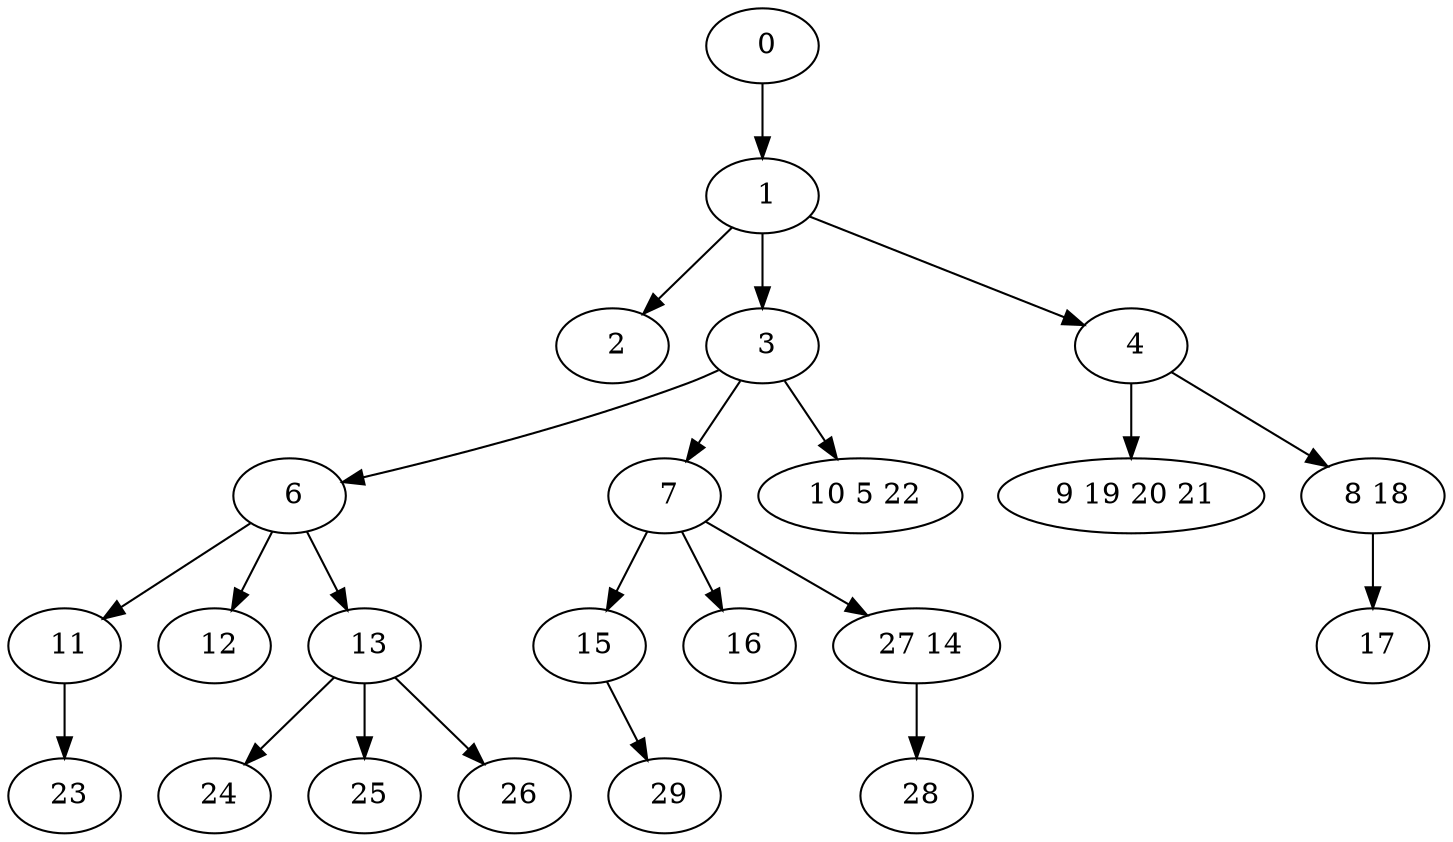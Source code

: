 digraph mytree {
" 0" -> " 1";
" 1" -> " 2";
" 1" -> " 3";
" 1" -> " 4";
" 2";
" 3" -> " 6";
" 3" -> " 7";
" 3" -> " 10 5 22";
" 4" -> " 9 19 20 21";
" 4" -> " 8 18";
" 6" -> " 11";
" 6" -> " 12";
" 6" -> " 13";
" 7" -> " 15";
" 7" -> " 16";
" 7" -> " 27 14";
" 10 5 22";
" 9 19 20 21";
" 8 18" -> " 17";
" 11" -> " 23";
" 12";
" 13" -> " 24";
" 13" -> " 25";
" 13" -> " 26";
" 15" -> " 29";
" 16";
" 27 14" -> " 28";
" 23";
" 24";
" 25";
" 26";
" 29";
" 28";
" 17";
}
